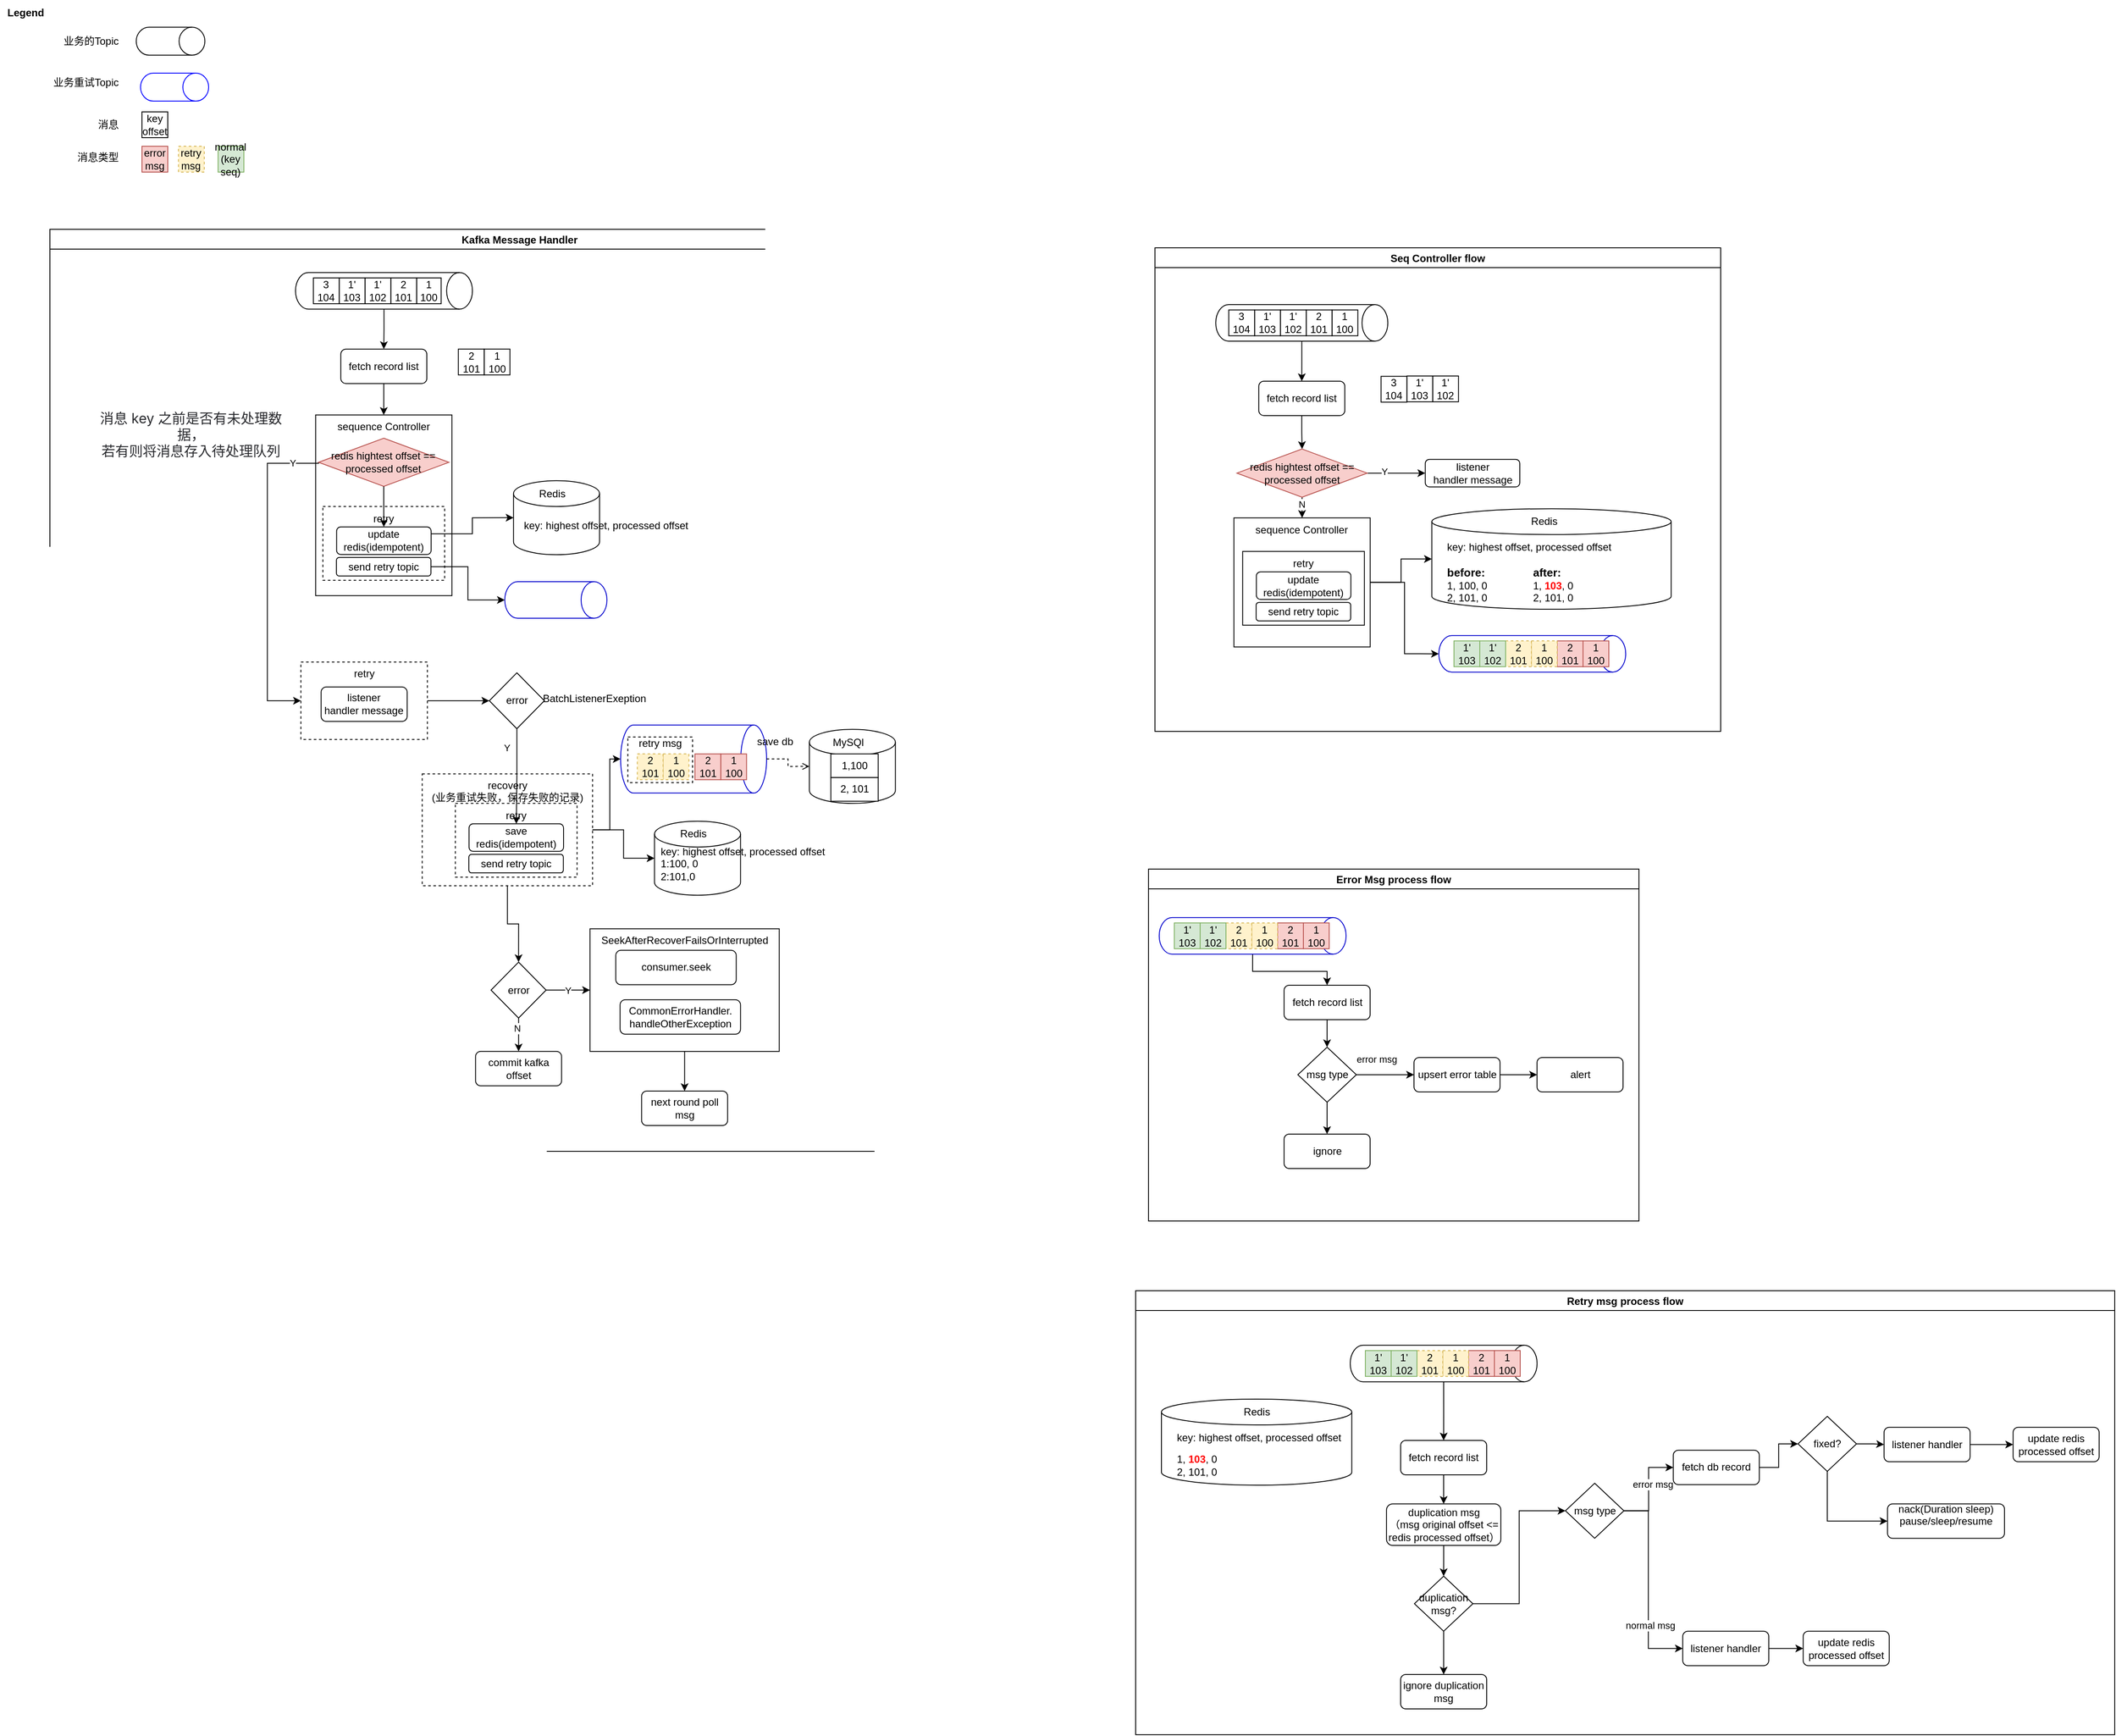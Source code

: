 <mxfile version="26.1.1">
  <diagram name="第 1 页" id="O6liCrvr6T_qjz66huat">
    <mxGraphModel dx="1766" dy="1228" grid="0" gridSize="10" guides="1" tooltips="1" connect="1" arrows="1" fold="1" page="0" pageScale="1" pageWidth="827" pageHeight="1169" math="0" shadow="0">
      <root>
        <mxCell id="0" />
        <mxCell id="1" parent="0" />
        <mxCell id="ls6p_8hV20rsziK436bs-240" value="Legend" style="text;html=1;align=center;verticalAlign=middle;whiteSpace=wrap;rounded=0;fontStyle=1" vertex="1" parent="1">
          <mxGeometry x="-390" y="-400" width="60" height="30" as="geometry" />
        </mxCell>
        <mxCell id="ls6p_8hV20rsziK436bs-241" value="" style="shape=cylinder3;whiteSpace=wrap;html=1;boundedLbl=1;backgroundOutline=1;size=15;rotation=90;" vertex="1" parent="1">
          <mxGeometry x="-208" y="-392" width="32.5" height="79.81" as="geometry" />
        </mxCell>
        <mxCell id="ls6p_8hV20rsziK436bs-243" value="业务的Topic" style="text;html=1;align=right;verticalAlign=middle;whiteSpace=wrap;rounded=0;" vertex="1" parent="1">
          <mxGeometry x="-340" y="-367.1" width="90" height="30" as="geometry" />
        </mxCell>
        <mxCell id="ls6p_8hV20rsziK436bs-245" value="" style="shape=cylinder3;whiteSpace=wrap;html=1;boundedLbl=1;backgroundOutline=1;size=15;rotation=90;strokeColor=#0000FF;" vertex="1" parent="1">
          <mxGeometry x="-203.31" y="-338.31" width="32.5" height="79.19" as="geometry" />
        </mxCell>
        <mxCell id="ls6p_8hV20rsziK436bs-246" value="业务重试Topic" style="text;html=1;align=right;verticalAlign=middle;whiteSpace=wrap;rounded=0;" vertex="1" parent="1">
          <mxGeometry x="-340" y="-318.71" width="90" height="30" as="geometry" />
        </mxCell>
        <mxCell id="ls6p_8hV20rsziK436bs-247" value="消息" style="text;html=1;align=right;verticalAlign=middle;whiteSpace=wrap;rounded=0;" vertex="1" parent="1">
          <mxGeometry x="-310" y="-270" width="60" height="30" as="geometry" />
        </mxCell>
        <mxCell id="ls6p_8hV20rsziK436bs-248" value="key&lt;br&gt;&lt;div&gt;offset&lt;/div&gt;" style="rounded=0;whiteSpace=wrap;html=1;" vertex="1" parent="1">
          <mxGeometry x="-225" y="-270" width="30" height="30" as="geometry" />
        </mxCell>
        <mxCell id="ls6p_8hV20rsziK436bs-249" value="消息类型" style="text;html=1;align=right;verticalAlign=middle;whiteSpace=wrap;rounded=0;" vertex="1" parent="1">
          <mxGeometry x="-310" y="-231.62" width="60" height="30" as="geometry" />
        </mxCell>
        <mxCell id="ls6p_8hV20rsziK436bs-250" value="error&lt;div&gt;msg&lt;/div&gt;" style="rounded=0;whiteSpace=wrap;html=1;fillColor=#f8cecc;strokeColor=#b85450;" vertex="1" parent="1">
          <mxGeometry x="-225.0" y="-230" width="30" height="30" as="geometry" />
        </mxCell>
        <mxCell id="ls6p_8hV20rsziK436bs-251" value="retry&lt;div&gt;msg&lt;/div&gt;" style="rounded=0;whiteSpace=wrap;html=1;dashed=1;fillColor=#fff2cc;strokeColor=#d6b656;" vertex="1" parent="1">
          <mxGeometry x="-182.57" y="-230" width="30" height="30" as="geometry" />
        </mxCell>
        <mxCell id="ls6p_8hV20rsziK436bs-252" value="normal&lt;div&gt;(key seq)&lt;/div&gt;" style="rounded=0;whiteSpace=wrap;html=1;fillColor=#d5e8d4;strokeColor=#82b366;" vertex="1" parent="1">
          <mxGeometry x="-136.55" y="-230" width="30" height="30" as="geometry" />
        </mxCell>
        <mxCell id="ls6p_8hV20rsziK436bs-283" value="Kafka Message Handler" style="swimlane;" vertex="1" parent="1">
          <mxGeometry x="-332" y="-133.5" width="1092" height="1071.5" as="geometry">
            <mxRectangle x="-332" y="-131.5" width="90" height="30" as="alternateBounds" />
          </mxGeometry>
        </mxCell>
        <mxCell id="ls6p_8hV20rsziK436bs-19" style="edgeStyle=orthogonalEdgeStyle;rounded=0;orthogonalLoop=1;jettySize=auto;html=1;entryX=0.5;entryY=0;entryDx=0;entryDy=0;" edge="1" parent="ls6p_8hV20rsziK436bs-283" source="ls6p_8hV20rsziK436bs-1" target="ls6p_8hV20rsziK436bs-18">
          <mxGeometry relative="1" as="geometry" />
        </mxCell>
        <mxCell id="ls6p_8hV20rsziK436bs-1" value="" style="shape=cylinder3;whiteSpace=wrap;html=1;boundedLbl=1;backgroundOutline=1;size=15;rotation=90;" vertex="1" parent="ls6p_8hV20rsziK436bs-283">
          <mxGeometry x="367.06" y="-31.35" width="42.5" height="205.62" as="geometry" />
        </mxCell>
        <mxCell id="ls6p_8hV20rsziK436bs-2" value="1&lt;div&gt;100&lt;/div&gt;" style="rounded=0;whiteSpace=wrap;html=1;" vertex="1" parent="ls6p_8hV20rsziK436bs-283">
          <mxGeometry x="426.25" y="56.47" width="28.5" height="30" as="geometry" />
        </mxCell>
        <mxCell id="ls6p_8hV20rsziK436bs-3" value="2&lt;br&gt;&lt;div&gt;101&lt;/div&gt;" style="rounded=0;whiteSpace=wrap;html=1;" vertex="1" parent="ls6p_8hV20rsziK436bs-283">
          <mxGeometry x="396.25" y="56.47" width="30" height="30" as="geometry" />
        </mxCell>
        <mxCell id="ls6p_8hV20rsziK436bs-4" value="1&#39;&lt;br&gt;&lt;div&gt;102&lt;/div&gt;" style="rounded=0;whiteSpace=wrap;html=1;" vertex="1" parent="ls6p_8hV20rsziK436bs-283">
          <mxGeometry x="366.25" y="56.47" width="30" height="30" as="geometry" />
        </mxCell>
        <mxCell id="ls6p_8hV20rsziK436bs-5" value="1&#39;&lt;br&gt;&lt;div&gt;103&lt;/div&gt;" style="rounded=0;whiteSpace=wrap;html=1;" vertex="1" parent="ls6p_8hV20rsziK436bs-283">
          <mxGeometry x="336.25" y="56.47" width="30" height="30" as="geometry" />
        </mxCell>
        <mxCell id="ls6p_8hV20rsziK436bs-6" value="1&lt;div&gt;100&lt;/div&gt;" style="rounded=0;whiteSpace=wrap;html=1;" vertex="1" parent="ls6p_8hV20rsziK436bs-283">
          <mxGeometry x="504.75" y="139.21" width="30" height="30" as="geometry" />
        </mxCell>
        <mxCell id="ls6p_8hV20rsziK436bs-7" value="2&lt;br&gt;&lt;div&gt;101&lt;/div&gt;" style="rounded=0;whiteSpace=wrap;html=1;" vertex="1" parent="ls6p_8hV20rsziK436bs-283">
          <mxGeometry x="474.75" y="139.21" width="30" height="30" as="geometry" />
        </mxCell>
        <mxCell id="ls6p_8hV20rsziK436bs-280" style="edgeStyle=orthogonalEdgeStyle;rounded=0;orthogonalLoop=1;jettySize=auto;html=1;entryX=0.5;entryY=0;entryDx=0;entryDy=0;" edge="1" parent="ls6p_8hV20rsziK436bs-283" source="ls6p_8hV20rsziK436bs-18" target="ls6p_8hV20rsziK436bs-260">
          <mxGeometry relative="1" as="geometry" />
        </mxCell>
        <mxCell id="ls6p_8hV20rsziK436bs-18" value="fetch record list" style="rounded=1;whiteSpace=wrap;html=1;" vertex="1" parent="ls6p_8hV20rsziK436bs-283">
          <mxGeometry x="338.12" y="139.21" width="100" height="40" as="geometry" />
        </mxCell>
        <mxCell id="ls6p_8hV20rsziK436bs-29" style="edgeStyle=orthogonalEdgeStyle;rounded=0;orthogonalLoop=1;jettySize=auto;html=1;entryX=0;entryY=0.5;entryDx=0;entryDy=0;" edge="1" parent="ls6p_8hV20rsziK436bs-283" source="ls6p_8hV20rsziK436bs-22" target="ls6p_8hV20rsziK436bs-28">
          <mxGeometry relative="1" as="geometry" />
        </mxCell>
        <mxCell id="ls6p_8hV20rsziK436bs-22" value="retry" style="rounded=0;whiteSpace=wrap;html=1;verticalAlign=top;dashed=1;" vertex="1" parent="ls6p_8hV20rsziK436bs-283">
          <mxGeometry x="291.75" y="502.91" width="147" height="90" as="geometry" />
        </mxCell>
        <mxCell id="ls6p_8hV20rsziK436bs-23" value="listener&lt;div&gt;handler message&lt;/div&gt;" style="rounded=1;whiteSpace=wrap;html=1;" vertex="1" parent="ls6p_8hV20rsziK436bs-283">
          <mxGeometry x="315.25" y="531.91" width="100" height="40" as="geometry" />
        </mxCell>
        <mxCell id="ls6p_8hV20rsziK436bs-116" style="edgeStyle=orthogonalEdgeStyle;rounded=0;orthogonalLoop=1;jettySize=auto;html=1;entryX=0.5;entryY=0;entryDx=0;entryDy=0;" edge="1" parent="ls6p_8hV20rsziK436bs-283" source="ls6p_8hV20rsziK436bs-26" target="ls6p_8hV20rsziK436bs-35">
          <mxGeometry relative="1" as="geometry" />
        </mxCell>
        <mxCell id="ls6p_8hV20rsziK436bs-26" value="recovery&lt;div&gt;(业务重试失败，保存失败的记录)&lt;/div&gt;" style="rounded=0;whiteSpace=wrap;html=1;verticalAlign=top;dashed=1;" vertex="1" parent="ls6p_8hV20rsziK436bs-283">
          <mxGeometry x="432.75" y="632.91" width="198" height="130" as="geometry" />
        </mxCell>
        <mxCell id="ls6p_8hV20rsziK436bs-28" value="error" style="rhombus;whiteSpace=wrap;html=1;" vertex="1" parent="ls6p_8hV20rsziK436bs-283">
          <mxGeometry x="510.75" y="515.41" width="64" height="65" as="geometry" />
        </mxCell>
        <mxCell id="ls6p_8hV20rsziK436bs-30" value="BatchListenerExeption" style="text;html=1;align=center;verticalAlign=middle;whiteSpace=wrap;rounded=0;" vertex="1" parent="ls6p_8hV20rsziK436bs-283">
          <mxGeometry x="602.75" y="530.41" width="60" height="30" as="geometry" />
        </mxCell>
        <mxCell id="ls6p_8hV20rsziK436bs-39" value="Y" style="edgeStyle=orthogonalEdgeStyle;rounded=0;orthogonalLoop=1;jettySize=auto;html=1;entryX=0;entryY=0.5;entryDx=0;entryDy=0;" edge="1" parent="ls6p_8hV20rsziK436bs-283" source="ls6p_8hV20rsziK436bs-35" target="ls6p_8hV20rsziK436bs-37">
          <mxGeometry relative="1" as="geometry" />
        </mxCell>
        <mxCell id="ls6p_8hV20rsziK436bs-230" value="" style="edgeStyle=orthogonalEdgeStyle;rounded=0;orthogonalLoop=1;jettySize=auto;html=1;" edge="1" parent="ls6p_8hV20rsziK436bs-283" source="ls6p_8hV20rsziK436bs-35" target="ls6p_8hV20rsziK436bs-229">
          <mxGeometry relative="1" as="geometry" />
        </mxCell>
        <mxCell id="ls6p_8hV20rsziK436bs-239" value="N" style="edgeLabel;html=1;align=center;verticalAlign=middle;resizable=0;points=[];" vertex="1" connectable="0" parent="ls6p_8hV20rsziK436bs-230">
          <mxGeometry x="-0.42" y="-2" relative="1" as="geometry">
            <mxPoint as="offset" />
          </mxGeometry>
        </mxCell>
        <mxCell id="ls6p_8hV20rsziK436bs-35" value="error" style="rhombus;whiteSpace=wrap;html=1;" vertex="1" parent="ls6p_8hV20rsziK436bs-283">
          <mxGeometry x="512.75" y="851.66" width="64" height="65" as="geometry" />
        </mxCell>
        <mxCell id="ls6p_8hV20rsziK436bs-232" style="edgeStyle=orthogonalEdgeStyle;rounded=0;orthogonalLoop=1;jettySize=auto;html=1;" edge="1" parent="ls6p_8hV20rsziK436bs-283" source="ls6p_8hV20rsziK436bs-37" target="ls6p_8hV20rsziK436bs-231">
          <mxGeometry relative="1" as="geometry" />
        </mxCell>
        <mxCell id="ls6p_8hV20rsziK436bs-37" value="SeekAfterRecoverFailsOrInterrupted" style="rounded=0;whiteSpace=wrap;html=1;verticalAlign=top;" vertex="1" parent="ls6p_8hV20rsziK436bs-283">
          <mxGeometry x="627.75" y="812.91" width="220" height="142.5" as="geometry" />
        </mxCell>
        <mxCell id="ls6p_8hV20rsziK436bs-38" value="CommonErrorHandler.&lt;div&gt;handleOtherException&lt;/div&gt;" style="rounded=1;whiteSpace=wrap;html=1;" vertex="1" parent="ls6p_8hV20rsziK436bs-283">
          <mxGeometry x="662.75" y="895.41" width="140" height="40" as="geometry" />
        </mxCell>
        <mxCell id="ls6p_8hV20rsziK436bs-40" value="consumer.seek" style="rounded=1;whiteSpace=wrap;html=1;" vertex="1" parent="ls6p_8hV20rsziK436bs-283">
          <mxGeometry x="657.75" y="837.91" width="140" height="40" as="geometry" />
        </mxCell>
        <mxCell id="ls6p_8hV20rsziK436bs-48" value="" style="shape=cylinder3;whiteSpace=wrap;html=1;boundedLbl=1;backgroundOutline=1;size=15;" vertex="1" parent="ls6p_8hV20rsziK436bs-283">
          <mxGeometry x="702.75" y="687.91" width="100" height="86" as="geometry" />
        </mxCell>
        <mxCell id="ls6p_8hV20rsziK436bs-51" value="Redis" style="text;html=1;align=center;verticalAlign=middle;whiteSpace=wrap;rounded=0;" vertex="1" parent="ls6p_8hV20rsziK436bs-283">
          <mxGeometry x="712.75" y="687.91" width="70" height="30" as="geometry" />
        </mxCell>
        <mxCell id="ls6p_8hV20rsziK436bs-54" style="edgeStyle=orthogonalEdgeStyle;rounded=0;orthogonalLoop=1;jettySize=auto;html=1;entryX=0;entryY=0.5;entryDx=0;entryDy=0;entryPerimeter=0;exitX=1;exitY=0.5;exitDx=0;exitDy=0;" edge="1" parent="ls6p_8hV20rsziK436bs-283" source="ls6p_8hV20rsziK436bs-26" target="ls6p_8hV20rsziK436bs-48">
          <mxGeometry relative="1" as="geometry" />
        </mxCell>
        <mxCell id="ls6p_8hV20rsziK436bs-68" value="3&lt;br&gt;&lt;div&gt;104&lt;/div&gt;" style="rounded=0;whiteSpace=wrap;html=1;" vertex="1" parent="ls6p_8hV20rsziK436bs-283">
          <mxGeometry x="306.25" y="56.47" width="30" height="30" as="geometry" />
        </mxCell>
        <mxCell id="ls6p_8hV20rsziK436bs-77" value="" style="shape=cylinder3;whiteSpace=wrap;html=1;boundedLbl=1;backgroundOutline=1;size=15;rotation=90;strokeColor=#0000CC;" vertex="1" parent="ls6p_8hV20rsziK436bs-283">
          <mxGeometry x="708.68" y="530.73" width="79.03" height="169.7" as="geometry" />
        </mxCell>
        <mxCell id="ls6p_8hV20rsziK436bs-84" style="edgeStyle=orthogonalEdgeStyle;rounded=0;orthogonalLoop=1;jettySize=auto;html=1;entryX=0.5;entryY=1;entryDx=0;entryDy=0;entryPerimeter=0;" edge="1" parent="ls6p_8hV20rsziK436bs-283" source="ls6p_8hV20rsziK436bs-26" target="ls6p_8hV20rsziK436bs-77">
          <mxGeometry relative="1" as="geometry" />
        </mxCell>
        <mxCell id="ls6p_8hV20rsziK436bs-85" value="" style="shape=cylinder3;whiteSpace=wrap;html=1;boundedLbl=1;backgroundOutline=1;size=15;" vertex="1" parent="ls6p_8hV20rsziK436bs-283">
          <mxGeometry x="882.75" y="581.17" width="100" height="86" as="geometry" />
        </mxCell>
        <mxCell id="ls6p_8hV20rsziK436bs-86" value="MySQl" style="text;html=1;align=center;verticalAlign=middle;whiteSpace=wrap;rounded=0;" vertex="1" parent="ls6p_8hV20rsziK436bs-283">
          <mxGeometry x="892.75" y="581.17" width="70" height="30" as="geometry" />
        </mxCell>
        <mxCell id="ls6p_8hV20rsziK436bs-87" value="1,100" style="rounded=0;whiteSpace=wrap;html=1;" vertex="1" parent="ls6p_8hV20rsziK436bs-283">
          <mxGeometry x="907.75" y="609.67" width="55" height="27.5" as="geometry" />
        </mxCell>
        <mxCell id="ls6p_8hV20rsziK436bs-88" value="2, 101" style="rounded=0;whiteSpace=wrap;html=1;" vertex="1" parent="ls6p_8hV20rsziK436bs-283">
          <mxGeometry x="907.75" y="637.17" width="55" height="27.5" as="geometry" />
        </mxCell>
        <mxCell id="ls6p_8hV20rsziK436bs-89" style="edgeStyle=orthogonalEdgeStyle;rounded=0;orthogonalLoop=1;jettySize=auto;html=1;entryX=0;entryY=0.5;entryDx=0;entryDy=0;entryPerimeter=0;dashed=1;endArrow=open;endFill=0;" edge="1" parent="ls6p_8hV20rsziK436bs-283" source="ls6p_8hV20rsziK436bs-77" target="ls6p_8hV20rsziK436bs-85">
          <mxGeometry relative="1" as="geometry" />
        </mxCell>
        <mxCell id="ls6p_8hV20rsziK436bs-90" value="save db" style="text;html=1;align=center;verticalAlign=middle;whiteSpace=wrap;rounded=0;" vertex="1" parent="ls6p_8hV20rsziK436bs-283">
          <mxGeometry x="812.75" y="580.91" width="60" height="30" as="geometry" />
        </mxCell>
        <mxCell id="ls6p_8hV20rsziK436bs-109" value="retry" style="rounded=0;whiteSpace=wrap;html=1;verticalAlign=top;dashed=1;" vertex="1" parent="ls6p_8hV20rsziK436bs-283">
          <mxGeometry x="471.25" y="667.17" width="141.5" height="85.74" as="geometry" />
        </mxCell>
        <mxCell id="ls6p_8hV20rsziK436bs-27" value="send retry topic" style="rounded=1;whiteSpace=wrap;html=1;" vertex="1" parent="ls6p_8hV20rsziK436bs-283">
          <mxGeometry x="486.94" y="726.41" width="109.87" height="21.5" as="geometry" />
        </mxCell>
        <mxCell id="ls6p_8hV20rsziK436bs-42" value="save redis(idempotent)" style="rounded=1;whiteSpace=wrap;html=1;" vertex="1" parent="ls6p_8hV20rsziK436bs-283">
          <mxGeometry x="487.19" y="690.91" width="109.87" height="32" as="geometry" />
        </mxCell>
        <mxCell id="ls6p_8hV20rsziK436bs-129" value="1&lt;div&gt;100&lt;/div&gt;" style="rounded=0;whiteSpace=wrap;html=1;fillColor=#f8cecc;strokeColor=#b85450;" vertex="1" parent="ls6p_8hV20rsziK436bs-283">
          <mxGeometry x="779.75" y="609.67" width="30" height="30" as="geometry" />
        </mxCell>
        <mxCell id="ls6p_8hV20rsziK436bs-130" value="2&lt;br&gt;&lt;div&gt;101&lt;/div&gt;" style="rounded=0;whiteSpace=wrap;html=1;fillColor=#f8cecc;strokeColor=#b85450;" vertex="1" parent="ls6p_8hV20rsziK436bs-283">
          <mxGeometry x="749.75" y="609.67" width="30" height="30" as="geometry" />
        </mxCell>
        <mxCell id="ls6p_8hV20rsziK436bs-193" value="key: highest offset, processed offset&lt;div&gt;1:100, 0&lt;/div&gt;&lt;div&gt;2:101,0&lt;/div&gt;" style="text;html=1;align=left;verticalAlign=middle;whiteSpace=wrap;rounded=0;" vertex="1" parent="ls6p_8hV20rsziK436bs-283">
          <mxGeometry x="707.75" y="722.16" width="200" height="30" as="geometry" />
        </mxCell>
        <mxCell id="ls6p_8hV20rsziK436bs-229" value="commit kafka offset" style="rounded=1;whiteSpace=wrap;html=1;" vertex="1" parent="ls6p_8hV20rsziK436bs-283">
          <mxGeometry x="494.75" y="955.41" width="100" height="40" as="geometry" />
        </mxCell>
        <mxCell id="ls6p_8hV20rsziK436bs-231" value="next round poll msg" style="rounded=1;whiteSpace=wrap;html=1;" vertex="1" parent="ls6p_8hV20rsziK436bs-283">
          <mxGeometry x="687.75" y="1001.5" width="100" height="40" as="geometry" />
        </mxCell>
        <mxCell id="ls6p_8hV20rsziK436bs-234" value="&lt;span style=&quot;color: rgb(41, 42, 46); font-family: ui-sans-serif, -apple-system, &amp;quot;system-ui&amp;quot;, &amp;quot;Segoe UI&amp;quot;, Ubuntu, &amp;quot;Helvetica Neue&amp;quot;, sans-serif; font-size: 16px; text-align: start; white-space-collapse: preserve; background-color: rgb(255, 255, 255);&quot;&gt;消息 key 之前是否有未处理数据，&lt;/span&gt;&lt;div&gt;&lt;span style=&quot;color: rgb(41, 42, 46); font-family: ui-sans-serif, -apple-system, &amp;quot;system-ui&amp;quot;, &amp;quot;Segoe UI&amp;quot;, Ubuntu, &amp;quot;Helvetica Neue&amp;quot;, sans-serif; font-size: 16px; text-align: start; white-space-collapse: preserve; background-color: rgb(255, 255, 255);&quot;&gt;若有则将消息存入待处理队列&lt;/span&gt;&lt;/div&gt;" style="text;html=1;align=center;verticalAlign=middle;whiteSpace=wrap;rounded=0;" vertex="1" parent="ls6p_8hV20rsziK436bs-283">
          <mxGeometry x="42" y="223.91" width="244" height="30" as="geometry" />
        </mxCell>
        <mxCell id="ls6p_8hV20rsziK436bs-31" value="Y" style="edgeStyle=orthogonalEdgeStyle;rounded=0;orthogonalLoop=1;jettySize=auto;html=1;entryX=0.5;entryY=0;entryDx=0;entryDy=0;" edge="1" parent="ls6p_8hV20rsziK436bs-283" source="ls6p_8hV20rsziK436bs-28" target="ls6p_8hV20rsziK436bs-42">
          <mxGeometry x="-0.602" y="-12" relative="1" as="geometry">
            <mxPoint as="offset" />
          </mxGeometry>
        </mxCell>
        <mxCell id="ls6p_8hV20rsziK436bs-257" value="" style="shape=cylinder3;whiteSpace=wrap;html=1;boundedLbl=1;backgroundOutline=1;size=15;" vertex="1" parent="ls6p_8hV20rsziK436bs-283">
          <mxGeometry x="538.88" y="292.15" width="100" height="86" as="geometry" />
        </mxCell>
        <mxCell id="ls6p_8hV20rsziK436bs-258" value="Redis" style="text;html=1;align=center;verticalAlign=middle;whiteSpace=wrap;rounded=0;" vertex="1" parent="ls6p_8hV20rsziK436bs-283">
          <mxGeometry x="548.88" y="292.15" width="70" height="30" as="geometry" />
        </mxCell>
        <mxCell id="ls6p_8hV20rsziK436bs-260" value="sequence Controller" style="rounded=0;whiteSpace=wrap;html=1;verticalAlign=top;" vertex="1" parent="ls6p_8hV20rsziK436bs-283">
          <mxGeometry x="308.88" y="215.75" width="158.38" height="210" as="geometry" />
        </mxCell>
        <mxCell id="ls6p_8hV20rsziK436bs-281" style="edgeStyle=orthogonalEdgeStyle;rounded=0;orthogonalLoop=1;jettySize=auto;html=1;entryX=0;entryY=0.5;entryDx=0;entryDy=0;exitX=0;exitY=0.5;exitDx=0;exitDy=0;" edge="1" parent="ls6p_8hV20rsziK436bs-283" source="ls6p_8hV20rsziK436bs-265" target="ls6p_8hV20rsziK436bs-22">
          <mxGeometry relative="1" as="geometry">
            <Array as="points">
              <mxPoint x="252.75" y="271.91" />
              <mxPoint x="252.75" y="547.91" />
            </Array>
          </mxGeometry>
        </mxCell>
        <mxCell id="ls6p_8hV20rsziK436bs-282" value="Y" style="edgeLabel;html=1;align=center;verticalAlign=middle;resizable=0;points=[];" vertex="1" connectable="0" parent="ls6p_8hV20rsziK436bs-281">
          <mxGeometry x="-0.83" y="-1" relative="1" as="geometry">
            <mxPoint as="offset" />
          </mxGeometry>
        </mxCell>
        <mxCell id="ls6p_8hV20rsziK436bs-265" value="redis hightest offset == processed offset" style="rhombus;whiteSpace=wrap;html=1;fillColor=#f8cecc;strokeColor=#b85450;" vertex="1" parent="ls6p_8hV20rsziK436bs-283">
          <mxGeometry x="312.33" y="242.77" width="151.48" height="56" as="geometry" />
        </mxCell>
        <mxCell id="ls6p_8hV20rsziK436bs-267" value="retry" style="rounded=0;whiteSpace=wrap;html=1;verticalAlign=top;dashed=1;" vertex="1" parent="ls6p_8hV20rsziK436bs-283">
          <mxGeometry x="317.32" y="322.15" width="141.5" height="85.74" as="geometry" />
        </mxCell>
        <mxCell id="ls6p_8hV20rsziK436bs-268" value="send retry topic" style="rounded=1;whiteSpace=wrap;html=1;" vertex="1" parent="ls6p_8hV20rsziK436bs-283">
          <mxGeometry x="333.01" y="381.39" width="109.87" height="21.5" as="geometry" />
        </mxCell>
        <mxCell id="ls6p_8hV20rsziK436bs-269" value="update redis(idempotent)" style="rounded=1;whiteSpace=wrap;html=1;" vertex="1" parent="ls6p_8hV20rsziK436bs-283">
          <mxGeometry x="333.26" y="345.89" width="109.87" height="32" as="geometry" />
        </mxCell>
        <mxCell id="ls6p_8hV20rsziK436bs-270" value="" style="shape=cylinder3;whiteSpace=wrap;html=1;boundedLbl=1;backgroundOutline=1;size=15;rotation=90;strokeColor=#0000CC;" vertex="1" parent="ls6p_8hV20rsziK436bs-283">
          <mxGeometry x="566.85" y="371.39" width="42.5" height="118.72" as="geometry" />
        </mxCell>
        <mxCell id="ls6p_8hV20rsziK436bs-277" value="key: highest offset, processed offset" style="text;html=1;align=left;verticalAlign=middle;whiteSpace=wrap;rounded=0;" vertex="1" parent="ls6p_8hV20rsziK436bs-283">
          <mxGeometry x="548.88" y="329.91" width="200" height="30" as="geometry" />
        </mxCell>
        <mxCell id="ls6p_8hV20rsziK436bs-279" style="edgeStyle=orthogonalEdgeStyle;rounded=0;orthogonalLoop=1;jettySize=auto;html=1;entryX=0.5;entryY=0;entryDx=0;entryDy=0;" edge="1" parent="ls6p_8hV20rsziK436bs-283" source="ls6p_8hV20rsziK436bs-265" target="ls6p_8hV20rsziK436bs-269">
          <mxGeometry relative="1" as="geometry" />
        </mxCell>
        <mxCell id="ls6p_8hV20rsziK436bs-259" style="edgeStyle=orthogonalEdgeStyle;rounded=0;orthogonalLoop=1;jettySize=auto;html=1;exitX=1;exitY=0.5;exitDx=0;exitDy=0;entryX=0.5;entryY=1;entryDx=0;entryDy=0;entryPerimeter=0;" edge="1" parent="ls6p_8hV20rsziK436bs-283" source="ls6p_8hV20rsziK436bs-268" target="ls6p_8hV20rsziK436bs-270">
          <mxGeometry relative="1" as="geometry">
            <mxPoint x="512.88" y="436.77" as="targetPoint" />
          </mxGeometry>
        </mxCell>
        <mxCell id="ls6p_8hV20rsziK436bs-266" style="edgeStyle=orthogonalEdgeStyle;rounded=0;orthogonalLoop=1;jettySize=auto;html=1;entryX=0;entryY=0.5;entryDx=0;entryDy=0;entryPerimeter=0;exitX=1;exitY=0.25;exitDx=0;exitDy=0;" edge="1" parent="ls6p_8hV20rsziK436bs-283" source="ls6p_8hV20rsziK436bs-269" target="ls6p_8hV20rsziK436bs-257">
          <mxGeometry relative="1" as="geometry" />
        </mxCell>
        <mxCell id="ls6p_8hV20rsziK436bs-284" value="" style="rounded=0;whiteSpace=wrap;html=1;verticalAlign=top;dashed=1;" vertex="1" parent="ls6p_8hV20rsziK436bs-283">
          <mxGeometry x="671.75" y="590" width="75.25" height="53" as="geometry" />
        </mxCell>
        <mxCell id="ls6p_8hV20rsziK436bs-131" value="1&lt;div&gt;100&lt;/div&gt;" style="rounded=0;whiteSpace=wrap;html=1;dashed=1;fillColor=#fff2cc;strokeColor=#d6b656;" vertex="1" parent="ls6p_8hV20rsziK436bs-283">
          <mxGeometry x="712.75" y="609.67" width="30" height="30" as="geometry" />
        </mxCell>
        <mxCell id="ls6p_8hV20rsziK436bs-132" value="2&lt;br&gt;&lt;div&gt;101&lt;/div&gt;" style="rounded=0;whiteSpace=wrap;html=1;dashed=1;fillColor=#fff2cc;strokeColor=#d6b656;" vertex="1" parent="ls6p_8hV20rsziK436bs-283">
          <mxGeometry x="682.75" y="609.67" width="30" height="30" as="geometry" />
        </mxCell>
        <mxCell id="ls6p_8hV20rsziK436bs-285" value="retry msg" style="text;html=1;align=center;verticalAlign=middle;whiteSpace=wrap;rounded=0;" vertex="1" parent="ls6p_8hV20rsziK436bs-283">
          <mxGeometry x="681.88" y="590" width="55" height="14.5" as="geometry" />
        </mxCell>
        <mxCell id="ls6p_8hV20rsziK436bs-286" value="Seq Controller flow" style="swimlane;" vertex="1" parent="1">
          <mxGeometry x="952.44" y="-111.95" width="657.56" height="561.95" as="geometry" />
        </mxCell>
        <mxCell id="ls6p_8hV20rsziK436bs-59" style="edgeStyle=orthogonalEdgeStyle;rounded=0;orthogonalLoop=1;jettySize=auto;html=1;entryX=0.5;entryY=0;entryDx=0;entryDy=0;" edge="1" parent="ls6p_8hV20rsziK436bs-286" source="ls6p_8hV20rsziK436bs-60" target="ls6p_8hV20rsziK436bs-67">
          <mxGeometry relative="1" as="geometry" />
        </mxCell>
        <mxCell id="ls6p_8hV20rsziK436bs-60" value="" style="shape=cylinder3;whiteSpace=wrap;html=1;boundedLbl=1;backgroundOutline=1;size=15;rotation=90;" vertex="1" parent="ls6p_8hV20rsziK436bs-286">
          <mxGeometry x="149.44" y="-12.83" width="42.5" height="200" as="geometry" />
        </mxCell>
        <mxCell id="ls6p_8hV20rsziK436bs-61" value="1&lt;div&gt;100&lt;/div&gt;" style="rounded=0;whiteSpace=wrap;html=1;" vertex="1" parent="ls6p_8hV20rsziK436bs-286">
          <mxGeometry x="205.81" y="72.17" width="30" height="30" as="geometry" />
        </mxCell>
        <mxCell id="ls6p_8hV20rsziK436bs-62" value="2&lt;br&gt;&lt;div&gt;101&lt;/div&gt;" style="rounded=0;whiteSpace=wrap;html=1;" vertex="1" parent="ls6p_8hV20rsziK436bs-286">
          <mxGeometry x="175.81" y="72.17" width="30" height="30" as="geometry" />
        </mxCell>
        <mxCell id="ls6p_8hV20rsziK436bs-63" value="1&#39;&lt;br&gt;&lt;div&gt;102&lt;/div&gt;" style="rounded=0;whiteSpace=wrap;html=1;" vertex="1" parent="ls6p_8hV20rsziK436bs-286">
          <mxGeometry x="145.81" y="72.17" width="30" height="30" as="geometry" />
        </mxCell>
        <mxCell id="ls6p_8hV20rsziK436bs-64" value="1&#39;&lt;br&gt;&lt;div&gt;103&lt;/div&gt;" style="rounded=0;whiteSpace=wrap;html=1;" vertex="1" parent="ls6p_8hV20rsziK436bs-286">
          <mxGeometry x="115.81" y="72.17" width="30" height="30" as="geometry" />
        </mxCell>
        <mxCell id="ls6p_8hV20rsziK436bs-65" value="1&#39;&lt;div&gt;102&lt;/div&gt;" style="rounded=0;whiteSpace=wrap;html=1;" vertex="1" parent="ls6p_8hV20rsziK436bs-286">
          <mxGeometry x="322.81" y="148.91" width="30" height="30" as="geometry" />
        </mxCell>
        <mxCell id="ls6p_8hV20rsziK436bs-66" value="1&#39;&lt;br&gt;&lt;div&gt;103&lt;/div&gt;" style="rounded=0;whiteSpace=wrap;html=1;" vertex="1" parent="ls6p_8hV20rsziK436bs-286">
          <mxGeometry x="292.81" y="148.91" width="30" height="30" as="geometry" />
        </mxCell>
        <mxCell id="ls6p_8hV20rsziK436bs-93" value="" style="edgeStyle=orthogonalEdgeStyle;rounded=0;orthogonalLoop=1;jettySize=auto;html=1;" edge="1" parent="ls6p_8hV20rsziK436bs-286" source="ls6p_8hV20rsziK436bs-67" target="ls6p_8hV20rsziK436bs-92">
          <mxGeometry relative="1" as="geometry" />
        </mxCell>
        <mxCell id="ls6p_8hV20rsziK436bs-67" value="fetch record list" style="rounded=1;whiteSpace=wrap;html=1;" vertex="1" parent="ls6p_8hV20rsziK436bs-286">
          <mxGeometry x="120.68" y="154.91" width="100" height="40" as="geometry" />
        </mxCell>
        <mxCell id="ls6p_8hV20rsziK436bs-69" value="3&lt;br&gt;&lt;div&gt;104&lt;/div&gt;" style="rounded=0;whiteSpace=wrap;html=1;" vertex="1" parent="ls6p_8hV20rsziK436bs-286">
          <mxGeometry x="85.81" y="72.17" width="30" height="30" as="geometry" />
        </mxCell>
        <mxCell id="ls6p_8hV20rsziK436bs-70" value="3&lt;br&gt;&lt;div&gt;104&lt;/div&gt;" style="rounded=0;whiteSpace=wrap;html=1;" vertex="1" parent="ls6p_8hV20rsziK436bs-286">
          <mxGeometry x="262.81" y="149.29" width="30" height="30" as="geometry" />
        </mxCell>
        <mxCell id="ls6p_8hV20rsziK436bs-71" value="" style="shape=cylinder3;whiteSpace=wrap;html=1;boundedLbl=1;backgroundOutline=1;size=15;" vertex="1" parent="ls6p_8hV20rsziK436bs-286">
          <mxGeometry x="321.81" y="303.17" width="278.19" height="116.83" as="geometry" />
        </mxCell>
        <mxCell id="ls6p_8hV20rsziK436bs-72" value="Redis" style="text;html=1;align=center;verticalAlign=middle;whiteSpace=wrap;rounded=0;" vertex="1" parent="ls6p_8hV20rsziK436bs-286">
          <mxGeometry x="417.56" y="303.17" width="70" height="30" as="geometry" />
        </mxCell>
        <mxCell id="ls6p_8hV20rsziK436bs-108" style="edgeStyle=orthogonalEdgeStyle;rounded=0;orthogonalLoop=1;jettySize=auto;html=1;entryX=0.5;entryY=1;entryDx=0;entryDy=0;entryPerimeter=0;" edge="1" parent="ls6p_8hV20rsziK436bs-286" source="ls6p_8hV20rsziK436bs-75" target="ls6p_8hV20rsziK436bs-133">
          <mxGeometry relative="1" as="geometry">
            <mxPoint x="295.81" y="447.79" as="targetPoint" />
          </mxGeometry>
        </mxCell>
        <mxCell id="ls6p_8hV20rsziK436bs-75" value="sequence Controller" style="rounded=0;whiteSpace=wrap;html=1;verticalAlign=top;" vertex="1" parent="ls6p_8hV20rsziK436bs-286">
          <mxGeometry x="91.81" y="313.79" width="158.38" height="150" as="geometry" />
        </mxCell>
        <mxCell id="ls6p_8hV20rsziK436bs-94" value="" style="edgeStyle=orthogonalEdgeStyle;rounded=0;orthogonalLoop=1;jettySize=auto;html=1;" edge="1" parent="ls6p_8hV20rsziK436bs-286" source="ls6p_8hV20rsziK436bs-92" target="ls6p_8hV20rsziK436bs-75">
          <mxGeometry relative="1" as="geometry" />
        </mxCell>
        <mxCell id="ls6p_8hV20rsziK436bs-192" value="N" style="edgeLabel;html=1;align=center;verticalAlign=middle;resizable=0;points=[];" vertex="1" connectable="0" parent="ls6p_8hV20rsziK436bs-94">
          <mxGeometry x="-0.495" y="-1" relative="1" as="geometry">
            <mxPoint y="2" as="offset" />
          </mxGeometry>
        </mxCell>
        <mxCell id="ls6p_8hV20rsziK436bs-236" style="edgeStyle=orthogonalEdgeStyle;rounded=0;orthogonalLoop=1;jettySize=auto;html=1;entryX=0;entryY=0.5;entryDx=0;entryDy=0;" edge="1" parent="ls6p_8hV20rsziK436bs-286" source="ls6p_8hV20rsziK436bs-92" target="ls6p_8hV20rsziK436bs-235">
          <mxGeometry relative="1" as="geometry" />
        </mxCell>
        <mxCell id="ls6p_8hV20rsziK436bs-237" value="Y" style="edgeLabel;html=1;align=center;verticalAlign=middle;resizable=0;points=[];" vertex="1" connectable="0" parent="ls6p_8hV20rsziK436bs-236">
          <mxGeometry x="-0.42" y="2" relative="1" as="geometry">
            <mxPoint as="offset" />
          </mxGeometry>
        </mxCell>
        <mxCell id="ls6p_8hV20rsziK436bs-92" value="redis hightest offset == processed offset" style="rhombus;whiteSpace=wrap;html=1;fillColor=#f8cecc;strokeColor=#b85450;" vertex="1" parent="ls6p_8hV20rsziK436bs-286">
          <mxGeometry x="95.26" y="233.79" width="151.48" height="56" as="geometry" />
        </mxCell>
        <mxCell id="ls6p_8hV20rsziK436bs-98" style="edgeStyle=orthogonalEdgeStyle;rounded=0;orthogonalLoop=1;jettySize=auto;html=1;entryX=0;entryY=0.5;entryDx=0;entryDy=0;entryPerimeter=0;" edge="1" parent="ls6p_8hV20rsziK436bs-286" source="ls6p_8hV20rsziK436bs-75" target="ls6p_8hV20rsziK436bs-71">
          <mxGeometry relative="1" as="geometry" />
        </mxCell>
        <mxCell id="ls6p_8hV20rsziK436bs-113" value="retry" style="rounded=0;whiteSpace=wrap;html=1;verticalAlign=top;" vertex="1" parent="ls6p_8hV20rsziK436bs-286">
          <mxGeometry x="101.93" y="352.79" width="141.5" height="85.74" as="geometry" />
        </mxCell>
        <mxCell id="ls6p_8hV20rsziK436bs-114" value="send retry topic" style="rounded=1;whiteSpace=wrap;html=1;" vertex="1" parent="ls6p_8hV20rsziK436bs-286">
          <mxGeometry x="117.62" y="412.03" width="109.87" height="21.5" as="geometry" />
        </mxCell>
        <mxCell id="ls6p_8hV20rsziK436bs-115" value="update redis(idempotent)" style="rounded=1;whiteSpace=wrap;html=1;" vertex="1" parent="ls6p_8hV20rsziK436bs-286">
          <mxGeometry x="117.87" y="376.53" width="109.87" height="32" as="geometry" />
        </mxCell>
        <mxCell id="ls6p_8hV20rsziK436bs-133" value="" style="shape=cylinder3;whiteSpace=wrap;html=1;boundedLbl=1;backgroundOutline=1;size=15;rotation=90;strokeColor=#0000CC;" vertex="1" parent="ls6p_8hV20rsziK436bs-286">
          <mxGeometry x="417.33" y="363.17" width="42.5" height="217.19" as="geometry" />
        </mxCell>
        <mxCell id="ls6p_8hV20rsziK436bs-134" value="1&lt;div&gt;100&lt;/div&gt;" style="rounded=0;whiteSpace=wrap;html=1;fillColor=#f8cecc;strokeColor=#b85450;" vertex="1" parent="ls6p_8hV20rsziK436bs-286">
          <mxGeometry x="497.56" y="456.76" width="30" height="30" as="geometry" />
        </mxCell>
        <mxCell id="ls6p_8hV20rsziK436bs-135" value="2&lt;br&gt;&lt;div&gt;101&lt;/div&gt;" style="rounded=0;whiteSpace=wrap;html=1;fillColor=#f8cecc;strokeColor=#b85450;" vertex="1" parent="ls6p_8hV20rsziK436bs-286">
          <mxGeometry x="467.56" y="456.76" width="30" height="30" as="geometry" />
        </mxCell>
        <mxCell id="ls6p_8hV20rsziK436bs-136" value="1&lt;div&gt;100&lt;/div&gt;" style="rounded=0;whiteSpace=wrap;html=1;dashed=1;fillColor=#fff2cc;strokeColor=#d6b656;" vertex="1" parent="ls6p_8hV20rsziK436bs-286">
          <mxGeometry x="437.56" y="456.76" width="30" height="30" as="geometry" />
        </mxCell>
        <mxCell id="ls6p_8hV20rsziK436bs-137" value="2&lt;br&gt;&lt;div&gt;101&lt;/div&gt;" style="rounded=0;whiteSpace=wrap;html=1;dashed=1;fillColor=#fff2cc;strokeColor=#d6b656;" vertex="1" parent="ls6p_8hV20rsziK436bs-286">
          <mxGeometry x="407.56" y="456.76" width="30" height="30" as="geometry" />
        </mxCell>
        <mxCell id="ls6p_8hV20rsziK436bs-138" value="1&#39;&lt;div&gt;102&lt;/div&gt;" style="rounded=0;whiteSpace=wrap;html=1;fillColor=#d5e8d4;strokeColor=#82b366;" vertex="1" parent="ls6p_8hV20rsziK436bs-286">
          <mxGeometry x="377.56" y="456.76" width="30" height="30" as="geometry" />
        </mxCell>
        <mxCell id="ls6p_8hV20rsziK436bs-139" value="1&#39;&lt;br&gt;&lt;div&gt;103&lt;/div&gt;" style="rounded=0;whiteSpace=wrap;html=1;fillColor=#d5e8d4;strokeColor=#82b366;" vertex="1" parent="ls6p_8hV20rsziK436bs-286">
          <mxGeometry x="347.56" y="456.76" width="30" height="30" as="geometry" />
        </mxCell>
        <mxCell id="ls6p_8hV20rsziK436bs-194" value="key: highest offset, processed offset" style="text;html=1;align=left;verticalAlign=middle;whiteSpace=wrap;rounded=0;" vertex="1" parent="ls6p_8hV20rsziK436bs-286">
          <mxGeometry x="337.56" y="333.17" width="200" height="30" as="geometry" />
        </mxCell>
        <mxCell id="ls6p_8hV20rsziK436bs-235" value="listener&lt;div&gt;handler message&lt;/div&gt;" style="rounded=1;whiteSpace=wrap;html=1;" vertex="1" parent="ls6p_8hV20rsziK436bs-286">
          <mxGeometry x="314.21" y="245.79" width="109.87" height="32" as="geometry" />
        </mxCell>
        <mxCell id="ls6p_8hV20rsziK436bs-287" value="&lt;b&gt;&lt;font style=&quot;font-size: 13px;&quot;&gt;before:&amp;nbsp;&lt;/font&gt;&lt;/b&gt;&lt;div&gt;1, 100, 0&lt;/div&gt;&lt;div&gt;&lt;span style=&quot;background-color: transparent; color: light-dark(rgb(0, 0, 0), rgb(255, 255, 255));&quot;&gt;2, 101, 0&lt;/span&gt;&lt;/div&gt;" style="text;html=1;align=left;verticalAlign=middle;whiteSpace=wrap;rounded=0;" vertex="1" parent="ls6p_8hV20rsziK436bs-286">
          <mxGeometry x="337.56" y="373.79" width="132.44" height="36.21" as="geometry" />
        </mxCell>
        <mxCell id="ls6p_8hV20rsziK436bs-288" value="&lt;b&gt;&lt;font style=&quot;font-size: 13px;&quot;&gt;after:&amp;nbsp;&lt;/font&gt;&lt;/b&gt;&lt;div&gt;1, &lt;b&gt;&lt;font style=&quot;color: rgb(255, 0, 0);&quot;&gt;103&lt;/font&gt;&lt;/b&gt;, 0&lt;/div&gt;&lt;div&gt;&lt;span style=&quot;background-color: transparent; color: light-dark(rgb(0, 0, 0), rgb(255, 255, 255));&quot;&gt;2, 101, 0&lt;/span&gt;&lt;/div&gt;" style="text;html=1;align=left;verticalAlign=middle;whiteSpace=wrap;rounded=0;" vertex="1" parent="ls6p_8hV20rsziK436bs-286">
          <mxGeometry x="437.56" y="373.79" width="132.44" height="36.21" as="geometry" />
        </mxCell>
        <mxCell id="ls6p_8hV20rsziK436bs-289" value="Error Msg process flow" style="swimlane;" vertex="1" parent="1">
          <mxGeometry x="944.97" y="610" width="570" height="409" as="geometry" />
        </mxCell>
        <mxCell id="ls6p_8hV20rsziK436bs-142" style="edgeStyle=orthogonalEdgeStyle;rounded=0;orthogonalLoop=1;jettySize=auto;html=1;entryX=0.5;entryY=0;entryDx=0;entryDy=0;" edge="1" parent="ls6p_8hV20rsziK436bs-289" source="ls6p_8hV20rsziK436bs-121" target="ls6p_8hV20rsziK436bs-141">
          <mxGeometry relative="1" as="geometry" />
        </mxCell>
        <mxCell id="ls6p_8hV20rsziK436bs-121" value="" style="shape=cylinder3;whiteSpace=wrap;html=1;boundedLbl=1;backgroundOutline=1;size=15;rotation=90;strokeColor=#0000CC;" vertex="1" parent="ls6p_8hV20rsziK436bs-289">
          <mxGeometry x="99.77" y="-31" width="42.5" height="217.19" as="geometry" />
        </mxCell>
        <mxCell id="ls6p_8hV20rsziK436bs-78" value="1&lt;div&gt;100&lt;/div&gt;" style="rounded=0;whiteSpace=wrap;html=1;fillColor=#f8cecc;strokeColor=#b85450;" vertex="1" parent="ls6p_8hV20rsziK436bs-289">
          <mxGeometry x="180.0" y="62.59" width="30" height="30" as="geometry" />
        </mxCell>
        <mxCell id="ls6p_8hV20rsziK436bs-79" value="2&lt;br&gt;&lt;div&gt;101&lt;/div&gt;" style="rounded=0;whiteSpace=wrap;html=1;fillColor=#f8cecc;strokeColor=#b85450;" vertex="1" parent="ls6p_8hV20rsziK436bs-289">
          <mxGeometry x="150.0" y="62.59" width="30" height="30" as="geometry" />
        </mxCell>
        <mxCell id="ls6p_8hV20rsziK436bs-110" value="1&lt;div&gt;100&lt;/div&gt;" style="rounded=0;whiteSpace=wrap;html=1;dashed=1;fillColor=#fff2cc;strokeColor=#d6b656;" vertex="1" parent="ls6p_8hV20rsziK436bs-289">
          <mxGeometry x="120.0" y="62.59" width="30" height="30" as="geometry" />
        </mxCell>
        <mxCell id="ls6p_8hV20rsziK436bs-111" value="2&lt;br&gt;&lt;div&gt;101&lt;/div&gt;" style="rounded=0;whiteSpace=wrap;html=1;dashed=1;fillColor=#fff2cc;strokeColor=#d6b656;" vertex="1" parent="ls6p_8hV20rsziK436bs-289">
          <mxGeometry x="90.0" y="62.59" width="30" height="30" as="geometry" />
        </mxCell>
        <mxCell id="ls6p_8hV20rsziK436bs-122" value="1&#39;&lt;div&gt;102&lt;/div&gt;" style="rounded=0;whiteSpace=wrap;html=1;fillColor=#d5e8d4;strokeColor=#82b366;" vertex="1" parent="ls6p_8hV20rsziK436bs-289">
          <mxGeometry x="60.0" y="62.59" width="30" height="30" as="geometry" />
        </mxCell>
        <mxCell id="ls6p_8hV20rsziK436bs-123" value="1&#39;&lt;br&gt;&lt;div&gt;103&lt;/div&gt;" style="rounded=0;whiteSpace=wrap;html=1;fillColor=#d5e8d4;strokeColor=#82b366;" vertex="1" parent="ls6p_8hV20rsziK436bs-289">
          <mxGeometry x="30.0" y="62.59" width="30" height="30" as="geometry" />
        </mxCell>
        <mxCell id="ls6p_8hV20rsziK436bs-149" value="" style="edgeStyle=orthogonalEdgeStyle;rounded=0;orthogonalLoop=1;jettySize=auto;html=1;" edge="1" parent="ls6p_8hV20rsziK436bs-289" source="ls6p_8hV20rsziK436bs-141" target="ls6p_8hV20rsziK436bs-143">
          <mxGeometry relative="1" as="geometry" />
        </mxCell>
        <mxCell id="ls6p_8hV20rsziK436bs-141" value="fetch record list" style="rounded=1;whiteSpace=wrap;html=1;" vertex="1" parent="ls6p_8hV20rsziK436bs-289">
          <mxGeometry x="157.57" y="135" width="100" height="40" as="geometry" />
        </mxCell>
        <mxCell id="ls6p_8hV20rsziK436bs-146" value="error msg" style="edgeStyle=orthogonalEdgeStyle;rounded=0;orthogonalLoop=1;jettySize=auto;html=1;" edge="1" parent="ls6p_8hV20rsziK436bs-289" source="ls6p_8hV20rsziK436bs-143" target="ls6p_8hV20rsziK436bs-145">
          <mxGeometry x="-0.31" y="18" relative="1" as="geometry">
            <mxPoint as="offset" />
          </mxGeometry>
        </mxCell>
        <mxCell id="ls6p_8hV20rsziK436bs-151" value="" style="edgeStyle=orthogonalEdgeStyle;rounded=0;orthogonalLoop=1;jettySize=auto;html=1;" edge="1" parent="ls6p_8hV20rsziK436bs-289" source="ls6p_8hV20rsziK436bs-143" target="ls6p_8hV20rsziK436bs-150">
          <mxGeometry relative="1" as="geometry" />
        </mxCell>
        <mxCell id="ls6p_8hV20rsziK436bs-143" value="msg type" style="rhombus;whiteSpace=wrap;html=1;" vertex="1" parent="ls6p_8hV20rsziK436bs-289">
          <mxGeometry x="173.57" y="207" width="68" height="64" as="geometry" />
        </mxCell>
        <mxCell id="ls6p_8hV20rsziK436bs-148" style="edgeStyle=orthogonalEdgeStyle;rounded=0;orthogonalLoop=1;jettySize=auto;html=1;entryX=0;entryY=0.5;entryDx=0;entryDy=0;" edge="1" parent="ls6p_8hV20rsziK436bs-289" source="ls6p_8hV20rsziK436bs-145" target="ls6p_8hV20rsziK436bs-147">
          <mxGeometry relative="1" as="geometry" />
        </mxCell>
        <mxCell id="ls6p_8hV20rsziK436bs-145" value="upsert error table" style="rounded=1;whiteSpace=wrap;html=1;" vertex="1" parent="ls6p_8hV20rsziK436bs-289">
          <mxGeometry x="308.57" y="219" width="100" height="40" as="geometry" />
        </mxCell>
        <mxCell id="ls6p_8hV20rsziK436bs-147" value="alert" style="rounded=1;whiteSpace=wrap;html=1;" vertex="1" parent="ls6p_8hV20rsziK436bs-289">
          <mxGeometry x="451.57" y="219" width="100" height="40" as="geometry" />
        </mxCell>
        <mxCell id="ls6p_8hV20rsziK436bs-150" value="ignore" style="rounded=1;whiteSpace=wrap;html=1;" vertex="1" parent="ls6p_8hV20rsziK436bs-289">
          <mxGeometry x="157.57" y="308" width="100" height="40" as="geometry" />
        </mxCell>
        <mxCell id="ls6p_8hV20rsziK436bs-290" value="Retry msg process flow" style="swimlane;" vertex="1" parent="1">
          <mxGeometry x="930" y="1100" width="1138" height="516" as="geometry" />
        </mxCell>
        <mxCell id="ls6p_8hV20rsziK436bs-296" value="" style="shape=cylinder3;whiteSpace=wrap;html=1;boundedLbl=1;backgroundOutline=1;size=15;" vertex="1" parent="ls6p_8hV20rsziK436bs-290">
          <mxGeometry x="30.0" y="126" width="221.22" height="100" as="geometry" />
        </mxCell>
        <mxCell id="ls6p_8hV20rsziK436bs-297" value="Redis" style="text;html=1;align=center;verticalAlign=middle;whiteSpace=wrap;rounded=0;" vertex="1" parent="ls6p_8hV20rsziK436bs-290">
          <mxGeometry x="105.61" y="126" width="70" height="30" as="geometry" />
        </mxCell>
        <mxCell id="ls6p_8hV20rsziK436bs-298" value="key: highest offset, processed offset" style="text;html=1;align=left;verticalAlign=middle;whiteSpace=wrap;rounded=0;" vertex="1" parent="ls6p_8hV20rsziK436bs-290">
          <mxGeometry x="45.75" y="156" width="200" height="30" as="geometry" />
        </mxCell>
        <mxCell id="ls6p_8hV20rsziK436bs-300" value="&lt;br&gt;&lt;div&gt;1, &lt;b&gt;&lt;font style=&quot;color: rgb(255, 0, 0);&quot;&gt;103&lt;/font&gt;&lt;/b&gt;, 0&lt;/div&gt;&lt;div&gt;&lt;span style=&quot;background-color: transparent; color: light-dark(rgb(0, 0, 0), rgb(255, 255, 255));&quot;&gt;2, 101, 0&lt;/span&gt;&lt;/div&gt;" style="text;html=1;align=left;verticalAlign=middle;whiteSpace=wrap;rounded=0;" vertex="1" parent="ls6p_8hV20rsziK436bs-290">
          <mxGeometry x="45.75" y="178" width="206.97" height="36.21" as="geometry" />
        </mxCell>
        <mxCell id="ls6p_8hV20rsziK436bs-152" style="edgeStyle=orthogonalEdgeStyle;rounded=0;orthogonalLoop=1;jettySize=auto;html=1;entryX=0.5;entryY=0;entryDx=0;entryDy=0;" edge="1" parent="ls6p_8hV20rsziK436bs-290" source="ls6p_8hV20rsziK436bs-153" target="ls6p_8hV20rsziK436bs-165">
          <mxGeometry relative="1" as="geometry" />
        </mxCell>
        <mxCell id="ls6p_8hV20rsziK436bs-153" value="" style="shape=cylinder3;whiteSpace=wrap;html=1;boundedLbl=1;backgroundOutline=1;size=15;rotation=90;" vertex="1" parent="ls6p_8hV20rsziK436bs-290">
          <mxGeometry x="336.77" y="-24" width="42.5" height="217.19" as="geometry" />
        </mxCell>
        <mxCell id="ls6p_8hV20rsziK436bs-154" value="1&lt;div&gt;100&lt;/div&gt;" style="rounded=0;whiteSpace=wrap;html=1;fillColor=#f8cecc;strokeColor=#b85450;" vertex="1" parent="ls6p_8hV20rsziK436bs-290">
          <mxGeometry x="417.0" y="69.59" width="30" height="30" as="geometry" />
        </mxCell>
        <mxCell id="ls6p_8hV20rsziK436bs-155" value="2&lt;br&gt;&lt;div&gt;101&lt;/div&gt;" style="rounded=0;whiteSpace=wrap;html=1;fillColor=#f8cecc;strokeColor=#b85450;" vertex="1" parent="ls6p_8hV20rsziK436bs-290">
          <mxGeometry x="387.0" y="69.59" width="30" height="30" as="geometry" />
        </mxCell>
        <mxCell id="ls6p_8hV20rsziK436bs-156" value="1&lt;div&gt;100&lt;/div&gt;" style="rounded=0;whiteSpace=wrap;html=1;dashed=1;fillColor=#fff2cc;strokeColor=#d6b656;" vertex="1" parent="ls6p_8hV20rsziK436bs-290">
          <mxGeometry x="357.0" y="69.59" width="30" height="30" as="geometry" />
        </mxCell>
        <mxCell id="ls6p_8hV20rsziK436bs-157" value="2&lt;br&gt;&lt;div&gt;101&lt;/div&gt;" style="rounded=0;whiteSpace=wrap;html=1;dashed=1;fillColor=#fff2cc;strokeColor=#d6b656;" vertex="1" parent="ls6p_8hV20rsziK436bs-290">
          <mxGeometry x="327.0" y="69.59" width="30" height="30" as="geometry" />
        </mxCell>
        <mxCell id="ls6p_8hV20rsziK436bs-162" value="1&#39;&lt;div&gt;102&lt;/div&gt;" style="rounded=0;whiteSpace=wrap;html=1;fillColor=#d5e8d4;strokeColor=#82b366;" vertex="1" parent="ls6p_8hV20rsziK436bs-290">
          <mxGeometry x="297.0" y="69.59" width="30" height="30" as="geometry" />
        </mxCell>
        <mxCell id="ls6p_8hV20rsziK436bs-163" value="1&#39;&lt;br&gt;&lt;div&gt;103&lt;/div&gt;" style="rounded=0;whiteSpace=wrap;html=1;fillColor=#d5e8d4;strokeColor=#82b366;" vertex="1" parent="ls6p_8hV20rsziK436bs-290">
          <mxGeometry x="267.0" y="69.59" width="30" height="30" as="geometry" />
        </mxCell>
        <mxCell id="ls6p_8hV20rsziK436bs-222" style="edgeStyle=orthogonalEdgeStyle;rounded=0;orthogonalLoop=1;jettySize=auto;html=1;entryX=0.5;entryY=0;entryDx=0;entryDy=0;" edge="1" parent="ls6p_8hV20rsziK436bs-290" source="ls6p_8hV20rsziK436bs-165" target="ls6p_8hV20rsziK436bs-220">
          <mxGeometry relative="1" as="geometry" />
        </mxCell>
        <mxCell id="ls6p_8hV20rsziK436bs-165" value="fetch record list" style="rounded=1;whiteSpace=wrap;html=1;" vertex="1" parent="ls6p_8hV20rsziK436bs-290">
          <mxGeometry x="308.02" y="174" width="100" height="40" as="geometry" />
        </mxCell>
        <mxCell id="ls6p_8hV20rsziK436bs-183" style="edgeStyle=orthogonalEdgeStyle;rounded=0;orthogonalLoop=1;jettySize=auto;html=1;entryX=0;entryY=0.5;entryDx=0;entryDy=0;" edge="1" parent="ls6p_8hV20rsziK436bs-290" source="ls6p_8hV20rsziK436bs-168" target="ls6p_8hV20rsziK436bs-182">
          <mxGeometry relative="1" as="geometry">
            <Array as="points">
              <mxPoint x="595.9" y="255.75" />
              <mxPoint x="595.9" y="415.75" />
            </Array>
          </mxGeometry>
        </mxCell>
        <mxCell id="ls6p_8hV20rsziK436bs-184" value="normal msg" style="edgeLabel;html=1;align=center;verticalAlign=middle;resizable=0;points=[];" vertex="1" connectable="0" parent="ls6p_8hV20rsziK436bs-183">
          <mxGeometry x="0.415" y="2" relative="1" as="geometry">
            <mxPoint as="offset" />
          </mxGeometry>
        </mxCell>
        <mxCell id="ls6p_8hV20rsziK436bs-228" style="edgeStyle=orthogonalEdgeStyle;rounded=0;orthogonalLoop=1;jettySize=auto;html=1;" edge="1" parent="ls6p_8hV20rsziK436bs-290" source="ls6p_8hV20rsziK436bs-168" target="ls6p_8hV20rsziK436bs-170">
          <mxGeometry relative="1" as="geometry" />
        </mxCell>
        <mxCell id="ls6p_8hV20rsziK436bs-238" value="error msg" style="edgeLabel;html=1;align=center;verticalAlign=middle;resizable=0;points=[];" vertex="1" connectable="0" parent="ls6p_8hV20rsziK436bs-228">
          <mxGeometry x="0.358" relative="1" as="geometry">
            <mxPoint x="4" y="13" as="offset" />
          </mxGeometry>
        </mxCell>
        <mxCell id="ls6p_8hV20rsziK436bs-168" value="msg type" style="rhombus;whiteSpace=wrap;html=1;" vertex="1" parent="ls6p_8hV20rsziK436bs-290">
          <mxGeometry x="499.55" y="223.75" width="68" height="64" as="geometry" />
        </mxCell>
        <mxCell id="ls6p_8hV20rsziK436bs-174" style="edgeStyle=orthogonalEdgeStyle;rounded=0;orthogonalLoop=1;jettySize=auto;html=1;entryX=0;entryY=0.5;entryDx=0;entryDy=0;" edge="1" parent="ls6p_8hV20rsziK436bs-290" source="ls6p_8hV20rsziK436bs-170" target="ls6p_8hV20rsziK436bs-173">
          <mxGeometry relative="1" as="geometry" />
        </mxCell>
        <mxCell id="ls6p_8hV20rsziK436bs-170" value="fetch db record" style="rounded=1;whiteSpace=wrap;html=1;" vertex="1" parent="ls6p_8hV20rsziK436bs-290">
          <mxGeometry x="624.9" y="185.37" width="100" height="40" as="geometry" />
        </mxCell>
        <mxCell id="ls6p_8hV20rsziK436bs-176" style="edgeStyle=orthogonalEdgeStyle;rounded=0;orthogonalLoop=1;jettySize=auto;html=1;entryX=0;entryY=0.5;entryDx=0;entryDy=0;" edge="1" parent="ls6p_8hV20rsziK436bs-290" source="ls6p_8hV20rsziK436bs-173" target="ls6p_8hV20rsziK436bs-175">
          <mxGeometry relative="1" as="geometry" />
        </mxCell>
        <mxCell id="ls6p_8hV20rsziK436bs-179" style="edgeStyle=orthogonalEdgeStyle;rounded=0;orthogonalLoop=1;jettySize=auto;html=1;entryX=0;entryY=0.5;entryDx=0;entryDy=0;" edge="1" parent="ls6p_8hV20rsziK436bs-290" source="ls6p_8hV20rsziK436bs-173" target="ls6p_8hV20rsziK436bs-177">
          <mxGeometry relative="1" as="geometry">
            <Array as="points">
              <mxPoint x="803.9" y="267.75" />
            </Array>
          </mxGeometry>
        </mxCell>
        <mxCell id="ls6p_8hV20rsziK436bs-173" value="fixed?" style="rhombus;whiteSpace=wrap;html=1;" vertex="1" parent="ls6p_8hV20rsziK436bs-290">
          <mxGeometry x="769.9" y="146" width="68" height="64" as="geometry" />
        </mxCell>
        <mxCell id="ls6p_8hV20rsziK436bs-188" style="edgeStyle=orthogonalEdgeStyle;rounded=0;orthogonalLoop=1;jettySize=auto;html=1;" edge="1" parent="ls6p_8hV20rsziK436bs-290" source="ls6p_8hV20rsziK436bs-175" target="ls6p_8hV20rsziK436bs-187">
          <mxGeometry relative="1" as="geometry" />
        </mxCell>
        <mxCell id="ls6p_8hV20rsziK436bs-175" value="listener handler" style="rounded=1;whiteSpace=wrap;html=1;" vertex="1" parent="ls6p_8hV20rsziK436bs-290">
          <mxGeometry x="869.9" y="158.75" width="100" height="40" as="geometry" />
        </mxCell>
        <mxCell id="ls6p_8hV20rsziK436bs-177" value="nack(Duration sleep)&lt;div&gt;pause/sleep/resume&lt;br&gt;&lt;div&gt;&lt;br&gt;&lt;/div&gt;&lt;/div&gt;" style="rounded=1;whiteSpace=wrap;html=1;" vertex="1" parent="ls6p_8hV20rsziK436bs-290">
          <mxGeometry x="873.9" y="247.75" width="136" height="40" as="geometry" />
        </mxCell>
        <mxCell id="ls6p_8hV20rsziK436bs-186" style="edgeStyle=orthogonalEdgeStyle;rounded=0;orthogonalLoop=1;jettySize=auto;html=1;" edge="1" parent="ls6p_8hV20rsziK436bs-290" source="ls6p_8hV20rsziK436bs-182" target="ls6p_8hV20rsziK436bs-185">
          <mxGeometry relative="1" as="geometry" />
        </mxCell>
        <mxCell id="ls6p_8hV20rsziK436bs-182" value="listener handler" style="rounded=1;whiteSpace=wrap;html=1;" vertex="1" parent="ls6p_8hV20rsziK436bs-290">
          <mxGeometry x="635.9" y="395.75" width="100" height="40" as="geometry" />
        </mxCell>
        <mxCell id="ls6p_8hV20rsziK436bs-185" value="update redis processed offset" style="rounded=1;whiteSpace=wrap;html=1;" vertex="1" parent="ls6p_8hV20rsziK436bs-290">
          <mxGeometry x="775.9" y="395.75" width="100" height="40" as="geometry" />
        </mxCell>
        <mxCell id="ls6p_8hV20rsziK436bs-187" value="update redis processed offset" style="rounded=1;whiteSpace=wrap;html=1;" vertex="1" parent="ls6p_8hV20rsziK436bs-290">
          <mxGeometry x="1019.9" y="158.75" width="100" height="40" as="geometry" />
        </mxCell>
        <mxCell id="ls6p_8hV20rsziK436bs-224" value="" style="edgeStyle=orthogonalEdgeStyle;rounded=0;orthogonalLoop=1;jettySize=auto;html=1;" edge="1" parent="ls6p_8hV20rsziK436bs-290" source="ls6p_8hV20rsziK436bs-220" target="ls6p_8hV20rsziK436bs-223">
          <mxGeometry relative="1" as="geometry" />
        </mxCell>
        <mxCell id="ls6p_8hV20rsziK436bs-220" value="duplication msg&lt;div&gt;（msg original offset &amp;lt;= redis processed offset）&lt;/div&gt;" style="rounded=1;whiteSpace=wrap;html=1;" vertex="1" parent="ls6p_8hV20rsziK436bs-290">
          <mxGeometry x="291.57" y="247.75" width="132.9" height="48.25" as="geometry" />
        </mxCell>
        <mxCell id="ls6p_8hV20rsziK436bs-225" style="edgeStyle=orthogonalEdgeStyle;rounded=0;orthogonalLoop=1;jettySize=auto;html=1;entryX=0;entryY=0.5;entryDx=0;entryDy=0;" edge="1" parent="ls6p_8hV20rsziK436bs-290" source="ls6p_8hV20rsziK436bs-223" target="ls6p_8hV20rsziK436bs-168">
          <mxGeometry relative="1" as="geometry" />
        </mxCell>
        <mxCell id="ls6p_8hV20rsziK436bs-227" value="" style="edgeStyle=orthogonalEdgeStyle;rounded=0;orthogonalLoop=1;jettySize=auto;html=1;" edge="1" parent="ls6p_8hV20rsziK436bs-290" source="ls6p_8hV20rsziK436bs-223" target="ls6p_8hV20rsziK436bs-226">
          <mxGeometry relative="1" as="geometry" />
        </mxCell>
        <mxCell id="ls6p_8hV20rsziK436bs-223" value="duplication msg?" style="rhombus;whiteSpace=wrap;html=1;" vertex="1" parent="ls6p_8hV20rsziK436bs-290">
          <mxGeometry x="324.02" y="331.75" width="68" height="64" as="geometry" />
        </mxCell>
        <mxCell id="ls6p_8hV20rsziK436bs-226" value="ignore duplication msg" style="rounded=1;whiteSpace=wrap;html=1;" vertex="1" parent="ls6p_8hV20rsziK436bs-290">
          <mxGeometry x="308.02" y="446" width="100" height="40" as="geometry" />
        </mxCell>
      </root>
    </mxGraphModel>
  </diagram>
</mxfile>
